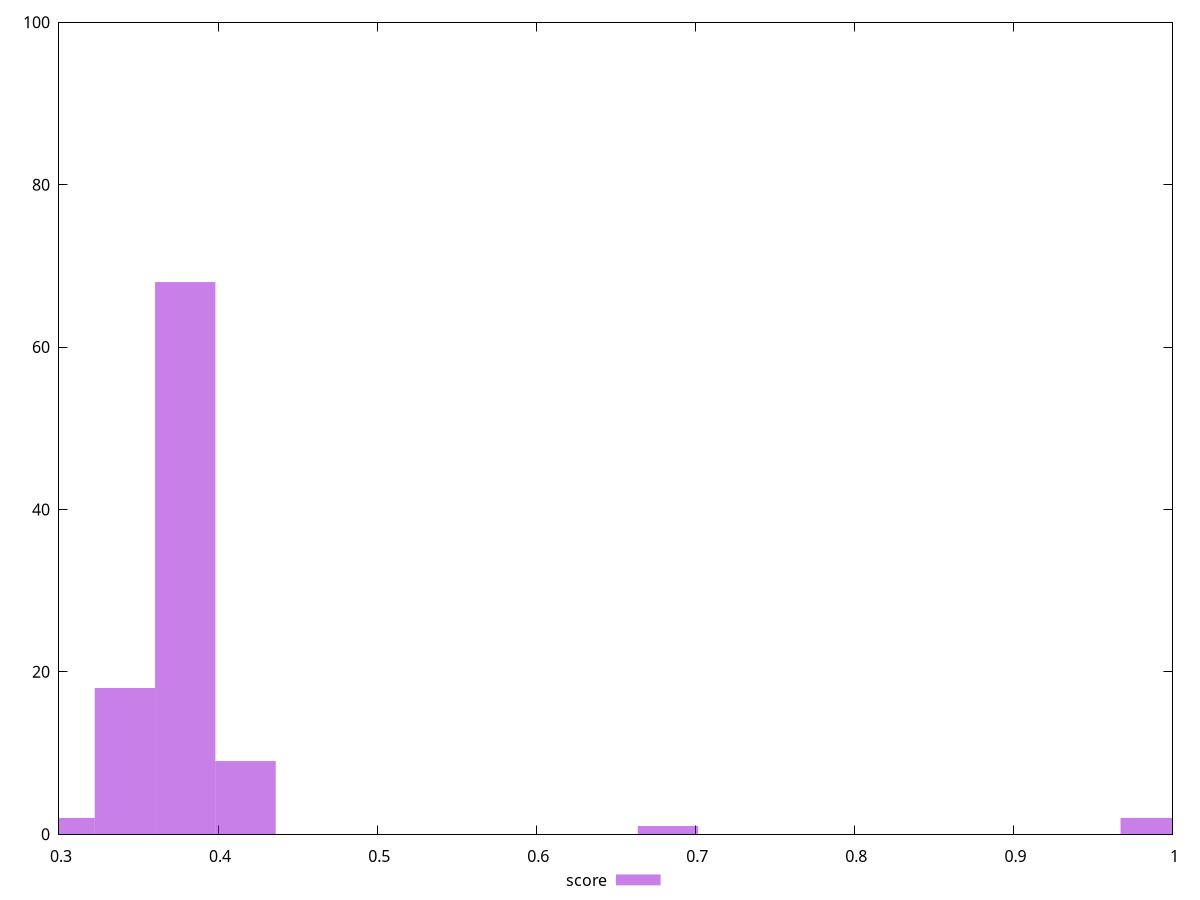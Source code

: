 reset

$score <<EOF
0.9863063816665453 2
0.34141374749995795 18
0.37934860833328665 68
0.6828274949999159 1
0.3034788866666293 2
0.4172834691666153 9
EOF

set key outside below
set boxwidth 0.037934860833328664
set xrange [0.3:1]
set yrange [0:100]
set trange [0:100]
set style fill transparent solid 0.5 noborder
set terminal svg size 640, 490 enhanced background rgb 'white'
set output "report_00013_2021-02-09T12-04-24.940Z/uses-rel-preload/samples/pages+cached+noadtech/score/histogram.svg"

plot $score title "score" with boxes

reset
